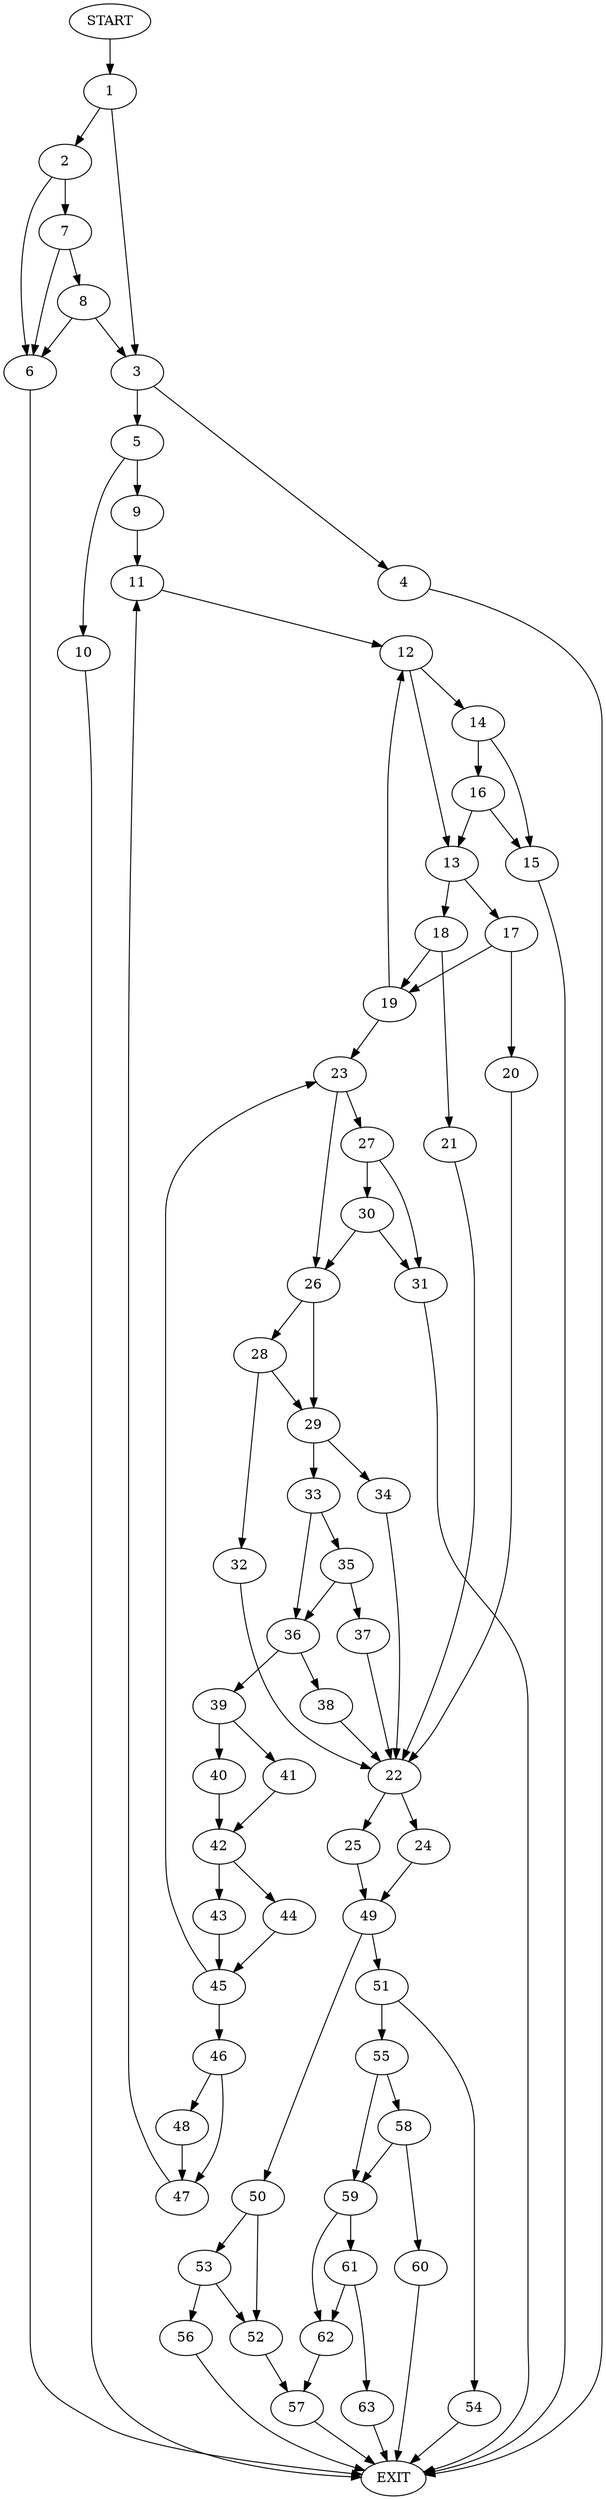 digraph {
0 [label="START"]
64 [label="EXIT"]
0 -> 1
1 -> 2
1 -> 3
3 -> 4
3 -> 5
2 -> 6
2 -> 7
6 -> 64
7 -> 6
7 -> 8
8 -> 6
8 -> 3
4 -> 64
5 -> 9
5 -> 10
9 -> 11
10 -> 64
11 -> 12
12 -> 13
12 -> 14
14 -> 15
14 -> 16
13 -> 17
13 -> 18
16 -> 15
16 -> 13
15 -> 64
17 -> 19
17 -> 20
18 -> 19
18 -> 21
20 -> 22
19 -> 23
19 -> 12
22 -> 24
22 -> 25
21 -> 22
23 -> 26
23 -> 27
26 -> 28
26 -> 29
27 -> 30
27 -> 31
31 -> 64
30 -> 31
30 -> 26
28 -> 32
28 -> 29
29 -> 33
29 -> 34
32 -> 22
33 -> 35
33 -> 36
34 -> 22
35 -> 37
35 -> 36
36 -> 38
36 -> 39
37 -> 22
38 -> 22
39 -> 40
39 -> 41
40 -> 42
41 -> 42
42 -> 43
42 -> 44
44 -> 45
43 -> 45
45 -> 46
45 -> 23
46 -> 47
46 -> 48
47 -> 11
48 -> 47
25 -> 49
24 -> 49
49 -> 50
49 -> 51
50 -> 52
50 -> 53
51 -> 54
51 -> 55
53 -> 56
53 -> 52
52 -> 57
56 -> 64
57 -> 64
54 -> 64
55 -> 58
55 -> 59
58 -> 60
58 -> 59
59 -> 61
59 -> 62
60 -> 64
61 -> 62
61 -> 63
62 -> 57
63 -> 64
}
